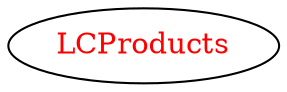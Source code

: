 digraph dependencyGraph {
 concentrate=true;
 ranksep="2.0";
 rankdir="LR"; 
 splines="ortho";
"LCProducts" [fontcolor="red"];
}